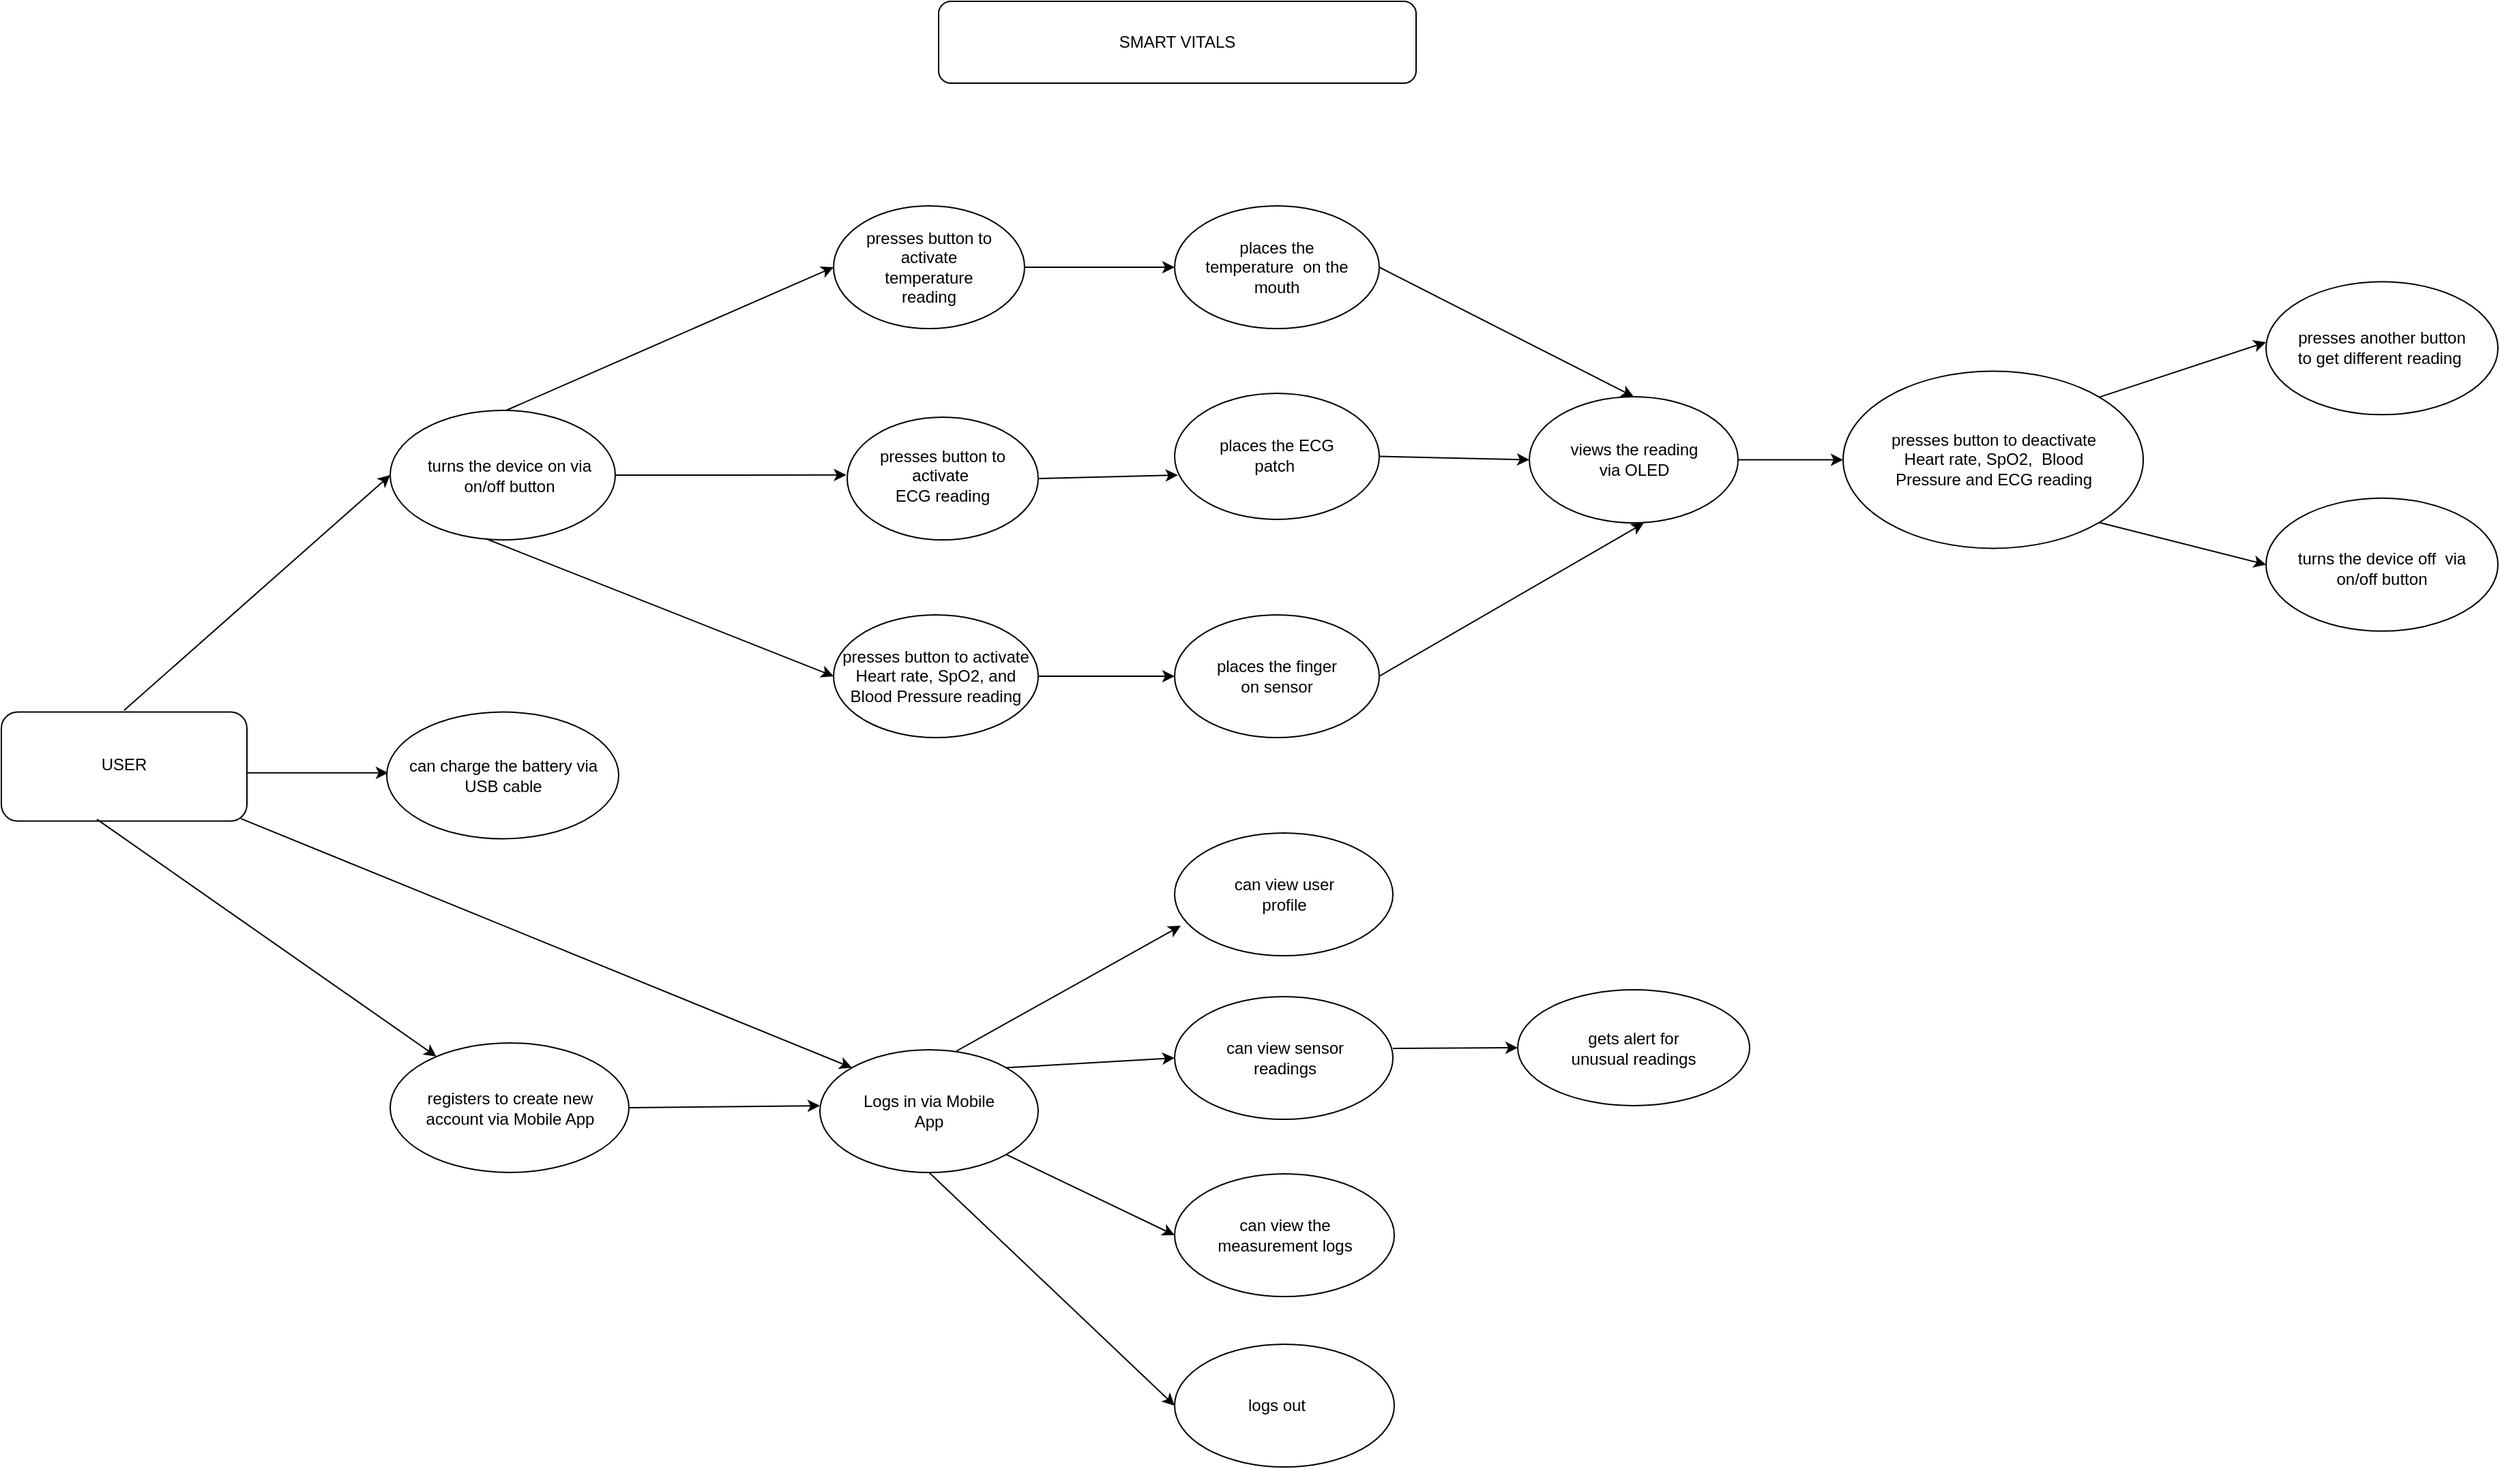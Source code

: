 <mxfile version="26.2.12">
  <diagram name="Page-1" id="4jxqbtf2JzqQgOwTOPA3">
    <mxGraphModel dx="3454" dy="2672" grid="1" gridSize="10" guides="1" tooltips="1" connect="1" arrows="1" fold="1" page="1" pageScale="1" pageWidth="827" pageHeight="1169" math="0" shadow="0">
      <root>
        <mxCell id="0" />
        <mxCell id="1" parent="0" />
        <mxCell id="IPSiDlVQHd2N15RNVOKr-1" value="" style="rounded=1;whiteSpace=wrap;html=1;" parent="1" vertex="1">
          <mxGeometry x="477" y="-60" width="350" height="60" as="geometry" />
        </mxCell>
        <mxCell id="IPSiDlVQHd2N15RNVOKr-2" value="SMART VITALS" style="text;html=1;align=center;verticalAlign=middle;whiteSpace=wrap;rounded=0;" parent="1" vertex="1">
          <mxGeometry x="569" y="-42.5" width="166" height="25" as="geometry" />
        </mxCell>
        <mxCell id="IPSiDlVQHd2N15RNVOKr-4" value="" style="ellipse;whiteSpace=wrap;html=1;" parent="1" vertex="1">
          <mxGeometry x="75" y="240" width="165" height="95" as="geometry" />
        </mxCell>
        <mxCell id="IPSiDlVQHd2N15RNVOKr-5" value="turns the device on via on/off button" style="text;html=1;align=center;verticalAlign=middle;whiteSpace=wrap;rounded=0;" parent="1" vertex="1">
          <mxGeometry x="100" y="262.5" width="125" height="50" as="geometry" />
        </mxCell>
        <mxCell id="IPSiDlVQHd2N15RNVOKr-6" value="" style="ellipse;whiteSpace=wrap;html=1;" parent="1" vertex="1">
          <mxGeometry x="390" y="709" width="160" height="90" as="geometry" />
        </mxCell>
        <mxCell id="IPSiDlVQHd2N15RNVOKr-7" value="Logs in via Mobile App" style="text;html=1;align=center;verticalAlign=middle;whiteSpace=wrap;rounded=0;" parent="1" vertex="1">
          <mxGeometry x="420" y="739" width="100" height="30" as="geometry" />
        </mxCell>
        <mxCell id="IPSiDlVQHd2N15RNVOKr-8" value="" style="ellipse;whiteSpace=wrap;html=1;" parent="1" vertex="1">
          <mxGeometry x="75" y="704" width="175" height="95" as="geometry" />
        </mxCell>
        <mxCell id="IPSiDlVQHd2N15RNVOKr-9" value="registers to create new account via Mobile App" style="text;html=1;align=center;verticalAlign=middle;whiteSpace=wrap;rounded=0;" parent="1" vertex="1">
          <mxGeometry x="92.5" y="736.5" width="140" height="30" as="geometry" />
        </mxCell>
        <mxCell id="hp9z3i9K4szWqjxerfGI-15" style="edgeStyle=orthogonalEdgeStyle;rounded=0;orthogonalLoop=1;jettySize=auto;html=1;exitX=1;exitY=0.5;exitDx=0;exitDy=0;entryX=0;entryY=0.5;entryDx=0;entryDy=0;" edge="1" parent="1" source="IPSiDlVQHd2N15RNVOKr-10" target="IPSiDlVQHd2N15RNVOKr-18">
          <mxGeometry relative="1" as="geometry" />
        </mxCell>
        <mxCell id="IPSiDlVQHd2N15RNVOKr-10" value="" style="ellipse;whiteSpace=wrap;html=1;" parent="1" vertex="1">
          <mxGeometry x="400" y="90" width="140" height="90" as="geometry" />
        </mxCell>
        <mxCell id="IPSiDlVQHd2N15RNVOKr-11" value="presses button to activate temperature reading" style="text;html=1;align=center;verticalAlign=middle;whiteSpace=wrap;rounded=0;" parent="1" vertex="1">
          <mxGeometry x="420" y="117.5" width="100" height="35" as="geometry" />
        </mxCell>
        <mxCell id="IPSiDlVQHd2N15RNVOKr-12" value="" style="ellipse;whiteSpace=wrap;html=1;" parent="1" vertex="1">
          <mxGeometry x="400" y="390" width="150" height="90" as="geometry" />
        </mxCell>
        <mxCell id="IPSiDlVQHd2N15RNVOKr-14" value="" style="ellipse;whiteSpace=wrap;html=1;" parent="1" vertex="1">
          <mxGeometry x="410" y="245" width="140" height="90" as="geometry" />
        </mxCell>
        <mxCell id="IPSiDlVQHd2N15RNVOKr-13" value="presses button to activate&amp;nbsp;&lt;div&gt;ECG reading&lt;/div&gt;" style="text;html=1;align=center;verticalAlign=middle;whiteSpace=wrap;rounded=0;" parent="1" vertex="1">
          <mxGeometry x="420" y="270" width="120" height="35" as="geometry" />
        </mxCell>
        <mxCell id="hp9z3i9K4szWqjxerfGI-17" style="edgeStyle=orthogonalEdgeStyle;rounded=0;orthogonalLoop=1;jettySize=auto;html=1;exitX=1;exitY=0.5;exitDx=0;exitDy=0;entryX=0;entryY=0.5;entryDx=0;entryDy=0;" edge="1" parent="1" source="IPSiDlVQHd2N15RNVOKr-16" target="IPSiDlVQHd2N15RNVOKr-19">
          <mxGeometry relative="1" as="geometry" />
        </mxCell>
        <mxCell id="IPSiDlVQHd2N15RNVOKr-16" value="presses button to activate Heart rate, SpO2, and Blood Pressure reading" style="text;html=1;align=center;verticalAlign=middle;whiteSpace=wrap;rounded=0;" parent="1" vertex="1">
          <mxGeometry x="400" y="400" width="150" height="70" as="geometry" />
        </mxCell>
        <mxCell id="IPSiDlVQHd2N15RNVOKr-17" value="" style="ellipse;whiteSpace=wrap;html=1;" parent="1" vertex="1">
          <mxGeometry x="650" y="227.5" width="150" height="92.5" as="geometry" />
        </mxCell>
        <mxCell id="IPSiDlVQHd2N15RNVOKr-18" value="" style="ellipse;whiteSpace=wrap;html=1;" parent="1" vertex="1">
          <mxGeometry x="650" y="90" width="150" height="90" as="geometry" />
        </mxCell>
        <mxCell id="IPSiDlVQHd2N15RNVOKr-19" value="" style="ellipse;whiteSpace=wrap;html=1;" parent="1" vertex="1">
          <mxGeometry x="650" y="390" width="150" height="90" as="geometry" />
        </mxCell>
        <mxCell id="IPSiDlVQHd2N15RNVOKr-20" value="places the ECG patch&amp;nbsp;" style="text;html=1;align=center;verticalAlign=middle;whiteSpace=wrap;rounded=0;" parent="1" vertex="1">
          <mxGeometry x="675" y="257.5" width="100" height="30" as="geometry" />
        </mxCell>
        <mxCell id="IPSiDlVQHd2N15RNVOKr-21" value="places the temperature&amp;nbsp; on the mouth" style="text;html=1;align=center;verticalAlign=middle;whiteSpace=wrap;rounded=0;" parent="1" vertex="1">
          <mxGeometry x="663" y="120" width="124" height="30" as="geometry" />
        </mxCell>
        <mxCell id="IPSiDlVQHd2N15RNVOKr-22" value="places the finger on sensor" style="text;html=1;align=center;verticalAlign=middle;whiteSpace=wrap;rounded=0;" parent="1" vertex="1">
          <mxGeometry x="675" y="420" width="100" height="30" as="geometry" />
        </mxCell>
        <mxCell id="IPSiDlVQHd2N15RNVOKr-23" value="" style="ellipse;whiteSpace=wrap;html=1;" parent="1" vertex="1">
          <mxGeometry x="910" y="230" width="153" height="92.5" as="geometry" />
        </mxCell>
        <mxCell id="IPSiDlVQHd2N15RNVOKr-25" value="views the reading via OLED" style="text;html=1;align=center;verticalAlign=middle;whiteSpace=wrap;rounded=0;" parent="1" vertex="1">
          <mxGeometry x="932.5" y="257.5" width="108" height="37.5" as="geometry" />
        </mxCell>
        <mxCell id="IPSiDlVQHd2N15RNVOKr-28" value="" style="ellipse;whiteSpace=wrap;html=1;" parent="1" vertex="1">
          <mxGeometry x="650" y="550" width="160" height="90" as="geometry" />
        </mxCell>
        <mxCell id="IPSiDlVQHd2N15RNVOKr-29" value="can view user profile" style="text;html=1;align=center;verticalAlign=middle;whiteSpace=wrap;rounded=0;" parent="1" vertex="1">
          <mxGeometry x="688" y="580" width="85" height="30" as="geometry" />
        </mxCell>
        <mxCell id="IPSiDlVQHd2N15RNVOKr-35" value="" style="ellipse;whiteSpace=wrap;html=1;" parent="1" vertex="1">
          <mxGeometry x="650" y="800" width="161" height="90" as="geometry" />
        </mxCell>
        <mxCell id="IPSiDlVQHd2N15RNVOKr-36" value="can view the measurement logs" style="text;html=1;align=center;verticalAlign=middle;whiteSpace=wrap;rounded=0;" parent="1" vertex="1">
          <mxGeometry x="670.5" y="830" width="120" height="30" as="geometry" />
        </mxCell>
        <mxCell id="IPSiDlVQHd2N15RNVOKr-37" value="" style="ellipse;whiteSpace=wrap;html=1;" parent="1" vertex="1">
          <mxGeometry x="650" y="925" width="161" height="90" as="geometry" />
        </mxCell>
        <mxCell id="IPSiDlVQHd2N15RNVOKr-38" value="logs out" style="text;html=1;align=center;verticalAlign=middle;whiteSpace=wrap;rounded=0;" parent="1" vertex="1">
          <mxGeometry x="695" y="955" width="60" height="30" as="geometry" />
        </mxCell>
        <mxCell id="IPSiDlVQHd2N15RNVOKr-39" value="" style="ellipse;whiteSpace=wrap;html=1;" parent="1" vertex="1">
          <mxGeometry x="901.5" y="665" width="170" height="85" as="geometry" />
        </mxCell>
        <mxCell id="IPSiDlVQHd2N15RNVOKr-40" value="gets alert for unusual readings" style="text;html=1;align=center;verticalAlign=middle;whiteSpace=wrap;rounded=0;" parent="1" vertex="1">
          <mxGeometry x="934" y="692.5" width="105" height="30" as="geometry" />
        </mxCell>
        <mxCell id="IPSiDlVQHd2N15RNVOKr-41" value="" style="ellipse;whiteSpace=wrap;html=1;" parent="1" vertex="1">
          <mxGeometry x="1140" y="211.25" width="220" height="130" as="geometry" />
        </mxCell>
        <mxCell id="IPSiDlVQHd2N15RNVOKr-42" value="presses button to deactivate Heart rate, SpO2,&amp;nbsp; Blood Pressure and ECG reading" style="text;html=1;align=center;verticalAlign=middle;whiteSpace=wrap;rounded=0;" parent="1" vertex="1">
          <mxGeometry x="1167.5" y="250" width="165" height="52.5" as="geometry" />
        </mxCell>
        <mxCell id="IPSiDlVQHd2N15RNVOKr-46" value="" style="ellipse;whiteSpace=wrap;html=1;" parent="1" vertex="1">
          <mxGeometry x="1450" y="145.63" width="170" height="97.5" as="geometry" />
        </mxCell>
        <mxCell id="IPSiDlVQHd2N15RNVOKr-47" value="presses another button to get different reading&amp;nbsp;" style="text;html=1;align=center;verticalAlign=middle;whiteSpace=wrap;rounded=0;" parent="1" vertex="1">
          <mxGeometry x="1470" y="178.13" width="130" height="31.25" as="geometry" />
        </mxCell>
        <mxCell id="hp9z3i9K4szWqjxerfGI-6" style="edgeStyle=orthogonalEdgeStyle;rounded=0;orthogonalLoop=1;jettySize=auto;html=1;exitX=1;exitY=0.5;exitDx=0;exitDy=0;entryX=0.006;entryY=0.48;entryDx=0;entryDy=0;entryPerimeter=0;" edge="1" parent="1" source="IPSiDlVQHd2N15RNVOKr-48" target="hp9z3i9K4szWqjxerfGI-1">
          <mxGeometry relative="1" as="geometry">
            <Array as="points">
              <mxPoint x="-30" y="506" />
            </Array>
          </mxGeometry>
        </mxCell>
        <mxCell id="IPSiDlVQHd2N15RNVOKr-48" value="" style="rounded=1;whiteSpace=wrap;html=1;" parent="1" vertex="1">
          <mxGeometry x="-210" y="461.25" width="180" height="80" as="geometry" />
        </mxCell>
        <mxCell id="IPSiDlVQHd2N15RNVOKr-50" value="USER" style="text;html=1;align=center;verticalAlign=middle;whiteSpace=wrap;rounded=0;" parent="1" vertex="1">
          <mxGeometry x="-150" y="484.5" width="60" height="30" as="geometry" />
        </mxCell>
        <mxCell id="IPSiDlVQHd2N15RNVOKr-51" value="" style="ellipse;whiteSpace=wrap;html=1;" parent="1" vertex="1">
          <mxGeometry x="650" y="670" width="160" height="90" as="geometry" />
        </mxCell>
        <mxCell id="IPSiDlVQHd2N15RNVOKr-52" value="can view sensor readings" style="text;html=1;align=center;verticalAlign=middle;whiteSpace=wrap;rounded=0;" parent="1" vertex="1">
          <mxGeometry x="685.5" y="700" width="90" height="30" as="geometry" />
        </mxCell>
        <mxCell id="hp9z3i9K4szWqjxerfGI-1" value="" style="ellipse;whiteSpace=wrap;html=1;" vertex="1" parent="1">
          <mxGeometry x="72.5" y="461.25" width="170" height="93" as="geometry" />
        </mxCell>
        <mxCell id="hp9z3i9K4szWqjxerfGI-2" value="can charge the battery via USB cable" style="text;html=1;align=center;verticalAlign=middle;whiteSpace=wrap;rounded=0;" vertex="1" parent="1">
          <mxGeometry x="82.5" y="493.25" width="150" height="30" as="geometry" />
        </mxCell>
        <mxCell id="hp9z3i9K4szWqjxerfGI-3" value="" style="ellipse;whiteSpace=wrap;html=1;" vertex="1" parent="1">
          <mxGeometry x="1450" y="304.38" width="170" height="97.5" as="geometry" />
        </mxCell>
        <mxCell id="hp9z3i9K4szWqjxerfGI-4" value="turns the device off&amp;nbsp; via on/off button" style="text;html=1;align=center;verticalAlign=middle;whiteSpace=wrap;rounded=0;" vertex="1" parent="1">
          <mxGeometry x="1470" y="343.13" width="130" height="25" as="geometry" />
        </mxCell>
        <mxCell id="hp9z3i9K4szWqjxerfGI-12" style="edgeStyle=orthogonalEdgeStyle;rounded=0;orthogonalLoop=1;jettySize=auto;html=1;exitX=1;exitY=0.5;exitDx=0;exitDy=0;entryX=-0.005;entryY=0.471;entryDx=0;entryDy=0;entryPerimeter=0;" edge="1" parent="1" source="IPSiDlVQHd2N15RNVOKr-4" target="IPSiDlVQHd2N15RNVOKr-14">
          <mxGeometry relative="1" as="geometry" />
        </mxCell>
        <mxCell id="hp9z3i9K4szWqjxerfGI-22" value="" style="endArrow=classic;html=1;rounded=0;exitX=1;exitY=0.5;exitDx=0;exitDy=0;entryX=0;entryY=0.5;entryDx=0;entryDy=0;" edge="1" parent="1" source="IPSiDlVQHd2N15RNVOKr-17" target="IPSiDlVQHd2N15RNVOKr-23">
          <mxGeometry width="50" height="50" relative="1" as="geometry">
            <mxPoint x="900" y="580" as="sourcePoint" />
            <mxPoint x="950" y="530" as="targetPoint" />
          </mxGeometry>
        </mxCell>
        <mxCell id="hp9z3i9K4szWqjxerfGI-23" value="" style="endArrow=classic;html=1;rounded=0;exitX=1;exitY=0.5;exitDx=0;exitDy=0;entryX=0.548;entryY=1.002;entryDx=0;entryDy=0;entryPerimeter=0;" edge="1" parent="1" source="IPSiDlVQHd2N15RNVOKr-19" target="IPSiDlVQHd2N15RNVOKr-23">
          <mxGeometry width="50" height="50" relative="1" as="geometry">
            <mxPoint x="890" y="410" as="sourcePoint" />
            <mxPoint x="940" y="360" as="targetPoint" />
          </mxGeometry>
        </mxCell>
        <mxCell id="hp9z3i9K4szWqjxerfGI-24" value="" style="endArrow=classic;html=1;rounded=0;exitX=1;exitY=0.5;exitDx=0;exitDy=0;entryX=0.5;entryY=0;entryDx=0;entryDy=0;" edge="1" parent="1" source="IPSiDlVQHd2N15RNVOKr-18" target="IPSiDlVQHd2N15RNVOKr-23">
          <mxGeometry width="50" height="50" relative="1" as="geometry">
            <mxPoint x="850" y="190" as="sourcePoint" />
            <mxPoint x="900" y="140" as="targetPoint" />
          </mxGeometry>
        </mxCell>
        <mxCell id="hp9z3i9K4szWqjxerfGI-25" value="" style="endArrow=classic;html=1;rounded=0;entryX=0.016;entryY=0.649;entryDx=0;entryDy=0;entryPerimeter=0;" edge="1" parent="1" target="IPSiDlVQHd2N15RNVOKr-17">
          <mxGeometry width="50" height="50" relative="1" as="geometry">
            <mxPoint x="550" y="290" as="sourcePoint" />
            <mxPoint x="630" y="270" as="targetPoint" />
          </mxGeometry>
        </mxCell>
        <mxCell id="hp9z3i9K4szWqjxerfGI-26" value="" style="endArrow=classic;html=1;rounded=0;exitX=1;exitY=0.5;exitDx=0;exitDy=0;entryX=0;entryY=0.5;entryDx=0;entryDy=0;" edge="1" parent="1" source="IPSiDlVQHd2N15RNVOKr-23" target="IPSiDlVQHd2N15RNVOKr-41">
          <mxGeometry width="50" height="50" relative="1" as="geometry">
            <mxPoint x="1090" y="320" as="sourcePoint" />
            <mxPoint x="1140" y="270" as="targetPoint" />
          </mxGeometry>
        </mxCell>
        <mxCell id="hp9z3i9K4szWqjxerfGI-27" value="" style="endArrow=classic;html=1;rounded=0;exitX=1;exitY=0;exitDx=0;exitDy=0;" edge="1" parent="1" source="IPSiDlVQHd2N15RNVOKr-41">
          <mxGeometry width="50" height="50" relative="1" as="geometry">
            <mxPoint x="1400" y="240" as="sourcePoint" />
            <mxPoint x="1450" y="190" as="targetPoint" />
          </mxGeometry>
        </mxCell>
        <mxCell id="hp9z3i9K4szWqjxerfGI-28" value="" style="endArrow=classic;html=1;rounded=0;exitX=1;exitY=1;exitDx=0;exitDy=0;entryX=0;entryY=0.5;entryDx=0;entryDy=0;" edge="1" parent="1" source="IPSiDlVQHd2N15RNVOKr-41" target="hp9z3i9K4szWqjxerfGI-3">
          <mxGeometry width="50" height="50" relative="1" as="geometry">
            <mxPoint x="1400" y="380" as="sourcePoint" />
            <mxPoint x="1450" y="330" as="targetPoint" />
          </mxGeometry>
        </mxCell>
        <mxCell id="hp9z3i9K4szWqjxerfGI-29" value="" style="endArrow=classic;html=1;rounded=0;entryX=0;entryY=0.5;entryDx=0;entryDy=0;" edge="1" parent="1" target="IPSiDlVQHd2N15RNVOKr-10">
          <mxGeometry width="50" height="50" relative="1" as="geometry">
            <mxPoint x="160" y="240" as="sourcePoint" />
            <mxPoint x="210" y="190" as="targetPoint" />
          </mxGeometry>
        </mxCell>
        <mxCell id="hp9z3i9K4szWqjxerfGI-30" value="" style="endArrow=classic;html=1;rounded=0;entryX=0;entryY=0.5;entryDx=0;entryDy=0;exitX=0.425;exitY=0.991;exitDx=0;exitDy=0;exitPerimeter=0;" edge="1" parent="1" source="IPSiDlVQHd2N15RNVOKr-4" target="IPSiDlVQHd2N15RNVOKr-16">
          <mxGeometry width="50" height="50" relative="1" as="geometry">
            <mxPoint x="160" y="480" as="sourcePoint" />
            <mxPoint x="400" y="375" as="targetPoint" />
          </mxGeometry>
        </mxCell>
        <mxCell id="hp9z3i9K4szWqjxerfGI-31" value="" style="endArrow=classic;html=1;rounded=0;entryX=0;entryY=0.5;entryDx=0;entryDy=0;" edge="1" parent="1">
          <mxGeometry width="50" height="50" relative="1" as="geometry">
            <mxPoint x="-120" y="460" as="sourcePoint" />
            <mxPoint x="75" y="287.5" as="targetPoint" />
          </mxGeometry>
        </mxCell>
        <mxCell id="hp9z3i9K4szWqjxerfGI-32" value="" style="endArrow=classic;html=1;rounded=0;exitX=0.389;exitY=0.984;exitDx=0;exitDy=0;exitPerimeter=0;" edge="1" parent="1" source="IPSiDlVQHd2N15RNVOKr-48" target="IPSiDlVQHd2N15RNVOKr-8">
          <mxGeometry width="50" height="50" relative="1" as="geometry">
            <mxPoint x="-230" y="750" as="sourcePoint" />
            <mxPoint x="10" y="645" as="targetPoint" />
          </mxGeometry>
        </mxCell>
        <mxCell id="hp9z3i9K4szWqjxerfGI-34" value="" style="endArrow=classic;html=1;rounded=0;exitX=1;exitY=0.5;exitDx=0;exitDy=0;" edge="1" parent="1" source="IPSiDlVQHd2N15RNVOKr-8">
          <mxGeometry width="50" height="50" relative="1" as="geometry">
            <mxPoint x="340" y="800" as="sourcePoint" />
            <mxPoint x="390" y="750" as="targetPoint" />
          </mxGeometry>
        </mxCell>
        <mxCell id="hp9z3i9K4szWqjxerfGI-35" value="" style="endArrow=classic;html=1;rounded=0;exitX=0.975;exitY=0.977;exitDx=0;exitDy=0;entryX=0;entryY=0;entryDx=0;entryDy=0;exitPerimeter=0;" edge="1" parent="1" source="IPSiDlVQHd2N15RNVOKr-48" target="IPSiDlVQHd2N15RNVOKr-6">
          <mxGeometry width="50" height="50" relative="1" as="geometry">
            <mxPoint x="240" y="680" as="sourcePoint" />
            <mxPoint x="290" y="630" as="targetPoint" />
          </mxGeometry>
        </mxCell>
        <mxCell id="hp9z3i9K4szWqjxerfGI-36" value="" style="endArrow=classic;html=1;rounded=0;entryX=0.028;entryY=0.756;entryDx=0;entryDy=0;entryPerimeter=0;" edge="1" parent="1" target="IPSiDlVQHd2N15RNVOKr-28">
          <mxGeometry width="50" height="50" relative="1" as="geometry">
            <mxPoint x="490" y="710" as="sourcePoint" />
            <mxPoint x="540" y="660" as="targetPoint" />
          </mxGeometry>
        </mxCell>
        <mxCell id="hp9z3i9K4szWqjxerfGI-37" value="" style="endArrow=classic;html=1;rounded=0;entryX=0;entryY=0.5;entryDx=0;entryDy=0;exitX=1;exitY=0;exitDx=0;exitDy=0;" edge="1" parent="1" source="IPSiDlVQHd2N15RNVOKr-6" target="IPSiDlVQHd2N15RNVOKr-51">
          <mxGeometry width="50" height="50" relative="1" as="geometry">
            <mxPoint x="550" y="750" as="sourcePoint" />
            <mxPoint x="600" y="700" as="targetPoint" />
          </mxGeometry>
        </mxCell>
        <mxCell id="hp9z3i9K4szWqjxerfGI-38" value="" style="endArrow=classic;html=1;rounded=0;entryX=0;entryY=0.5;entryDx=0;entryDy=0;exitX=1;exitY=1;exitDx=0;exitDy=0;" edge="1" parent="1" source="IPSiDlVQHd2N15RNVOKr-6" target="IPSiDlVQHd2N15RNVOKr-35">
          <mxGeometry width="50" height="50" relative="1" as="geometry">
            <mxPoint x="560" y="860" as="sourcePoint" />
            <mxPoint x="610" y="810" as="targetPoint" />
          </mxGeometry>
        </mxCell>
        <mxCell id="hp9z3i9K4szWqjxerfGI-39" value="" style="endArrow=classic;html=1;rounded=0;entryX=0;entryY=0.5;entryDx=0;entryDy=0;exitX=0.5;exitY=1;exitDx=0;exitDy=0;" edge="1" parent="1" source="IPSiDlVQHd2N15RNVOKr-6" target="IPSiDlVQHd2N15RNVOKr-37">
          <mxGeometry width="50" height="50" relative="1" as="geometry">
            <mxPoint x="470" y="910" as="sourcePoint" />
            <mxPoint x="520" y="860" as="targetPoint" />
          </mxGeometry>
        </mxCell>
        <mxCell id="hp9z3i9K4szWqjxerfGI-40" value="" style="endArrow=classic;html=1;rounded=0;entryX=0;entryY=0.5;entryDx=0;entryDy=0;" edge="1" parent="1" target="IPSiDlVQHd2N15RNVOKr-39">
          <mxGeometry width="50" height="50" relative="1" as="geometry">
            <mxPoint x="810" y="708" as="sourcePoint" />
            <mxPoint x="860" y="670" as="targetPoint" />
          </mxGeometry>
        </mxCell>
      </root>
    </mxGraphModel>
  </diagram>
</mxfile>
